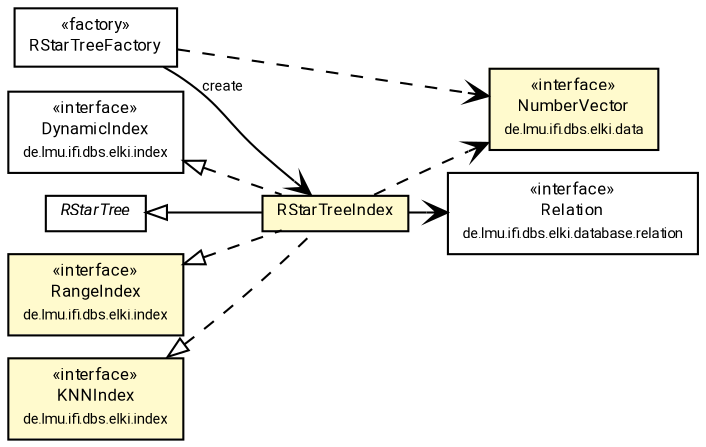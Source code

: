 #!/usr/local/bin/dot
#
# Class diagram 
# Generated by UMLGraph version R5_7_2-60-g0e99a6 (http://www.spinellis.gr/umlgraph/)
#

digraph G {
	graph [fontnames="svg"]
	edge [fontname="Roboto",fontsize=7,labelfontname="Roboto",labelfontsize=7,color="black"];
	node [fontname="Roboto",fontcolor="black",fontsize=8,shape=plaintext,margin=0,width=0,height=0];
	nodesep=0.15;
	ranksep=0.25;
	rankdir=LR;
	// de.lmu.ifi.dbs.elki.index.DynamicIndex
	c8572329 [label=<<table title="de.lmu.ifi.dbs.elki.index.DynamicIndex" border="0" cellborder="1" cellspacing="0" cellpadding="2" href="../../../../DynamicIndex.html" target="_parent">
		<tr><td><table border="0" cellspacing="0" cellpadding="1">
		<tr><td align="center" balign="center"> &#171;interface&#187; </td></tr>
		<tr><td align="center" balign="center"> <font face="Roboto">DynamicIndex</font> </td></tr>
		<tr><td align="center" balign="center"> <font face="Roboto" point-size="7.0">de.lmu.ifi.dbs.elki.index</font> </td></tr>
		</table></td></tr>
		</table>>, URL="../../../../DynamicIndex.html"];
	// de.lmu.ifi.dbs.elki.index.RangeIndex<O>
	c8572331 [label=<<table title="de.lmu.ifi.dbs.elki.index.RangeIndex" border="0" cellborder="1" cellspacing="0" cellpadding="2" bgcolor="LemonChiffon" href="../../../../RangeIndex.html" target="_parent">
		<tr><td><table border="0" cellspacing="0" cellpadding="1">
		<tr><td align="center" balign="center"> &#171;interface&#187; </td></tr>
		<tr><td align="center" balign="center"> <font face="Roboto">RangeIndex</font> </td></tr>
		<tr><td align="center" balign="center"> <font face="Roboto" point-size="7.0">de.lmu.ifi.dbs.elki.index</font> </td></tr>
		</table></td></tr>
		</table>>, URL="../../../../RangeIndex.html"];
	// de.lmu.ifi.dbs.elki.index.KNNIndex<O>
	c8572335 [label=<<table title="de.lmu.ifi.dbs.elki.index.KNNIndex" border="0" cellborder="1" cellspacing="0" cellpadding="2" bgcolor="LemonChiffon" href="../../../../KNNIndex.html" target="_parent">
		<tr><td><table border="0" cellspacing="0" cellpadding="1">
		<tr><td align="center" balign="center"> &#171;interface&#187; </td></tr>
		<tr><td align="center" balign="center"> <font face="Roboto">KNNIndex</font> </td></tr>
		<tr><td align="center" balign="center"> <font face="Roboto" point-size="7.0">de.lmu.ifi.dbs.elki.index</font> </td></tr>
		</table></td></tr>
		</table>>, URL="../../../../KNNIndex.html"];
	// de.lmu.ifi.dbs.elki.database.relation.Relation<O>
	c8572377 [label=<<table title="de.lmu.ifi.dbs.elki.database.relation.Relation" border="0" cellborder="1" cellspacing="0" cellpadding="2" href="../../../../../database/relation/Relation.html" target="_parent">
		<tr><td><table border="0" cellspacing="0" cellpadding="1">
		<tr><td align="center" balign="center"> &#171;interface&#187; </td></tr>
		<tr><td align="center" balign="center"> <font face="Roboto">Relation</font> </td></tr>
		<tr><td align="center" balign="center"> <font face="Roboto" point-size="7.0">de.lmu.ifi.dbs.elki.database.relation</font> </td></tr>
		</table></td></tr>
		</table>>, URL="../../../../../database/relation/Relation.html"];
	// de.lmu.ifi.dbs.elki.data.NumberVector
	c8572399 [label=<<table title="de.lmu.ifi.dbs.elki.data.NumberVector" border="0" cellborder="1" cellspacing="0" cellpadding="2" bgcolor="LemonChiffon" href="../../../../../data/NumberVector.html" target="_parent">
		<tr><td><table border="0" cellspacing="0" cellpadding="1">
		<tr><td align="center" balign="center"> &#171;interface&#187; </td></tr>
		<tr><td align="center" balign="center"> <font face="Roboto">NumberVector</font> </td></tr>
		<tr><td align="center" balign="center"> <font face="Roboto" point-size="7.0">de.lmu.ifi.dbs.elki.data</font> </td></tr>
		</table></td></tr>
		</table>>, URL="../../../../../data/NumberVector.html"];
	// de.lmu.ifi.dbs.elki.index.tree.spatial.rstarvariants.rstar.RStarTreeFactory<O extends de.lmu.ifi.dbs.elki.data.NumberVector>
	c8573742 [label=<<table title="de.lmu.ifi.dbs.elki.index.tree.spatial.rstarvariants.rstar.RStarTreeFactory" border="0" cellborder="1" cellspacing="0" cellpadding="2" href="RStarTreeFactory.html" target="_parent">
		<tr><td><table border="0" cellspacing="0" cellpadding="1">
		<tr><td align="center" balign="center"> &#171;factory&#187; </td></tr>
		<tr><td align="center" balign="center"> <font face="Roboto">RStarTreeFactory</font> </td></tr>
		</table></td></tr>
		</table>>, URL="RStarTreeFactory.html"];
	// de.lmu.ifi.dbs.elki.index.tree.spatial.rstarvariants.rstar.RStarTree
	c8573744 [label=<<table title="de.lmu.ifi.dbs.elki.index.tree.spatial.rstarvariants.rstar.RStarTree" border="0" cellborder="1" cellspacing="0" cellpadding="2" href="RStarTree.html" target="_parent">
		<tr><td><table border="0" cellspacing="0" cellpadding="1">
		<tr><td align="center" balign="center"> <font face="Roboto"><i>RStarTree</i></font> </td></tr>
		</table></td></tr>
		</table>>, URL="RStarTree.html"];
	// de.lmu.ifi.dbs.elki.index.tree.spatial.rstarvariants.rstar.RStarTreeIndex<O extends de.lmu.ifi.dbs.elki.data.NumberVector>
	c8573745 [label=<<table title="de.lmu.ifi.dbs.elki.index.tree.spatial.rstarvariants.rstar.RStarTreeIndex" border="0" cellborder="1" cellspacing="0" cellpadding="2" bgcolor="lemonChiffon" href="RStarTreeIndex.html" target="_parent">
		<tr><td><table border="0" cellspacing="0" cellpadding="1">
		<tr><td align="center" balign="center"> <font face="Roboto">RStarTreeIndex</font> </td></tr>
		</table></td></tr>
		</table>>, URL="RStarTreeIndex.html"];
	// de.lmu.ifi.dbs.elki.index.tree.spatial.rstarvariants.rstar.RStarTreeFactory<O extends de.lmu.ifi.dbs.elki.data.NumberVector> navassoc de.lmu.ifi.dbs.elki.index.tree.spatial.rstarvariants.rstar.RStarTreeIndex<O extends de.lmu.ifi.dbs.elki.data.NumberVector>
	c8573742 -> c8573745 [arrowhead=open,weight=1,label="create"];
	// de.lmu.ifi.dbs.elki.index.tree.spatial.rstarvariants.rstar.RStarTreeIndex<O extends de.lmu.ifi.dbs.elki.data.NumberVector> extends de.lmu.ifi.dbs.elki.index.tree.spatial.rstarvariants.rstar.RStarTree
	c8573744 -> c8573745 [arrowtail=empty,dir=back,weight=10];
	// de.lmu.ifi.dbs.elki.index.tree.spatial.rstarvariants.rstar.RStarTreeIndex<O extends de.lmu.ifi.dbs.elki.data.NumberVector> implements de.lmu.ifi.dbs.elki.index.RangeIndex<O>
	c8572331 -> c8573745 [arrowtail=empty,style=dashed,dir=back,weight=9];
	// de.lmu.ifi.dbs.elki.index.tree.spatial.rstarvariants.rstar.RStarTreeIndex<O extends de.lmu.ifi.dbs.elki.data.NumberVector> implements de.lmu.ifi.dbs.elki.index.KNNIndex<O>
	c8572335 -> c8573745 [arrowtail=empty,style=dashed,dir=back,weight=9];
	// de.lmu.ifi.dbs.elki.index.tree.spatial.rstarvariants.rstar.RStarTreeIndex<O extends de.lmu.ifi.dbs.elki.data.NumberVector> implements de.lmu.ifi.dbs.elki.index.DynamicIndex
	c8572329 -> c8573745 [arrowtail=empty,style=dashed,dir=back,weight=9];
	// de.lmu.ifi.dbs.elki.index.tree.spatial.rstarvariants.rstar.RStarTreeIndex<O extends de.lmu.ifi.dbs.elki.data.NumberVector> navassoc de.lmu.ifi.dbs.elki.database.relation.Relation<O>
	c8573745 -> c8572377 [arrowhead=open,weight=1];
	// de.lmu.ifi.dbs.elki.index.tree.spatial.rstarvariants.rstar.RStarTreeFactory<O extends de.lmu.ifi.dbs.elki.data.NumberVector> depend de.lmu.ifi.dbs.elki.data.NumberVector
	c8573742 -> c8572399 [arrowhead=open,style=dashed,weight=0];
	// de.lmu.ifi.dbs.elki.index.tree.spatial.rstarvariants.rstar.RStarTreeIndex<O extends de.lmu.ifi.dbs.elki.data.NumberVector> depend de.lmu.ifi.dbs.elki.data.NumberVector
	c8573745 -> c8572399 [arrowhead=open,style=dashed,weight=0];
}

